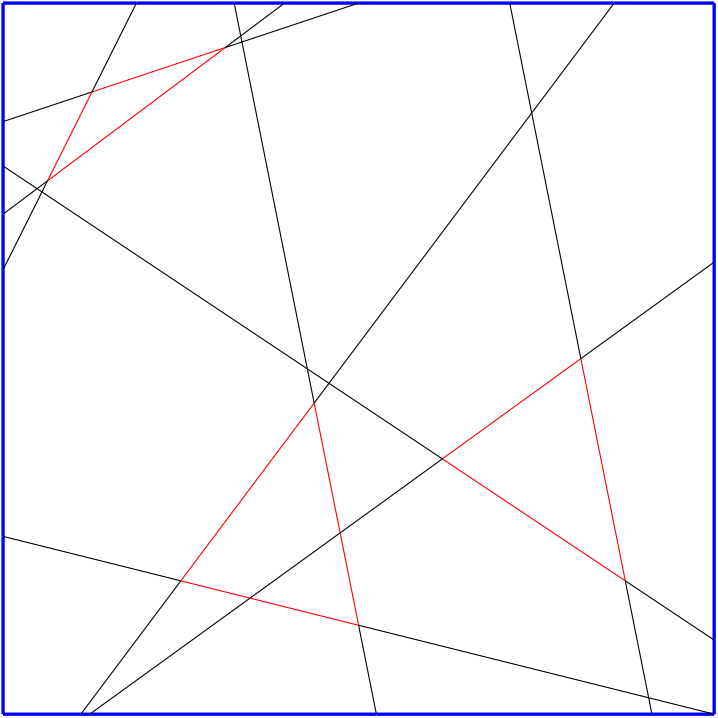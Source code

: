 <?xml version="1.0" encoding="UTF-8"?>
<ipe version="70005" creator="HGeometry"><ipestyle name="basic">
<color name="red" value="1 0 0"/>
<color name="green" value="0 1 0"/>
<color name="blue" value="0 0 1"/>
<color name="yellow" value="1 1 0"/>
<color name="orange" value="1 0.647 0"/>
<color name="gold" value="1 0.843 0"/>
<color name="purple" value="0.627 0.125 0.941"/>
<color name="gray" value="0.745 0.745 0.745"/>
<color name="brown" value="0.647 0.165 0.165"/>
<color name="navy" value="0 0 0.502"/>
<color name="pink" value="1 0.753 0.796"/>
<color name="seagreen" value="0.18 0.545 0.341"/>
<color name="turquoise" value="0.251 0.878 0.816"/>
<color name="violet" value="0.933 0.51 0.933"/>
<color name="darkblue" value="0 0 0.545"/>
<color name="darkcyan" value="0 0.545 0.545"/>
<color name="darkgray" value="0.663 0.663 0.663"/>
<color name="darkgreen" value="0 0.392 0"/>
<color name="darkmagenta" value="0.545 0 0.545"/>
<color name="darkorange" value="1 0.549 0"/>
<color name="darkred" value="0.545 0 0"/>
<color name="lightblue" value="0.678 0.847 0.902"/>
<color name="lightcyan" value="0.878 1 1"/>
<color name="lightgray" value="0.827 0.827 0.827"/>
<color name="lightgreen" value="0.565 0.933 0.565"/>
<color name="lightyellow" value="1 1 0.878"/>
<dashstyle name="dashed" value="[4] 0"/>
<dashstyle name="dotted" value="[1 3] 0"/>
<dashstyle name="dash dotted" value="[4 2 1 2] 0"/>
<dashstyle name="dash dot dotted" value="[4 2 1 2 1 2] 0"/>
<pen name="heavier" value="0.8"/>
<pen name="fat" value="1.2"/>
<pen name="ultrafat" value="2"/>
<textsize name="large" value="\large"/>
<textsize name="Large" value="\Large"/>
<textsize name="LARGE" value="\LARGE"/>
<textsize name="huge" value="\huge"/>
<textsize name="Huge" value="\Huge"/>
<textsize name="small" value="\small"/>
<textsize name="footnote" value="\footnotesize"/>
<textsize name="tiny" value="\tiny"/>
<symbolsize name="small" value="2"/>
<symbolsize name="tiny" value="1.1"/>
<symbolsize name="large" value="5"/>
<arrowsize name="small" value="5"/>
<arrowsize name="tiny" value="3"/>
<arrowsize name="large" value="10"/>
<gridsize name="4 pts" value="4"/>
<gridsize name="8 pts (~3 mm)" value="8"/>
<gridsize name="16 pts (~6 mm)" value="16"/>
<gridsize name="32 pts (~12 mm)" value="32"/>
<gridsize name="10 pts (~3.5 mm)" value="10"/>
<gridsize name="20 pts (~7 mm)" value="20"/>
<gridsize name="14 pts (~5 mm)" value="14"/>
<gridsize name="28 pts (~10 mm)" value="28"/>
<gridsize name="56 pts (~20 mm)" value="56"/>
<anglesize name="90 deg" value="90"/>
<anglesize name="60 deg" value="60"/>
<anglesize name="45 deg" value="45"/>
<anglesize name="30 deg" value="30"/>
<anglesize name="22.5 deg" value="22.5"/>
<symbol name="mark/circle(sx)" transformations="translations">
<path fill="sym-stroke">
0.6 0 0 0.6 0 0 e 0.4 0 0 0.4 0 0 e
</path></symbol>
<symbol name="mark/disk(sx)" transformations="translations">
<path fill="sym-stroke">
0.6 0 0 0.6 0 0 e
</path></symbol>
<symbol name="mark/fdisk(sfx)" transformations="translations">
<group><path fill="sym-fill">
0.5 0 0 0.5 0 0 e
</path><path fill="sym-stroke" fillrule="eofill">
0.6 0 0 0.6 0 0 e 0.4 0 0 0.4 0 0 e
</path></group></symbol>
<symbol name="mark/box(sx)" transformations="translations">
<path fill="sym-stroke" fillrule="eofill">
-0.6 -0.6 m 0.6 -0.6 l 0.6 0.6 l -0.6 0.6 l h
-0.4 -0.4 m 0.4 -0.4 l 0.4 0.4 l -0.4 0.4 l h</path></symbol>
<symbol name="mark/square(sx)" transformations="translations">
<path fill="sym-stroke">
-0.6 -0.6 m 0.6 -0.6 l 0.6 0.6 l -0.6 0.6 l h</path></symbol>
<symbol name="mark/fsquare(sfx)" transformations="translations">
<group><path fill="sym-fill">
-0.5 -0.5 m 0.5 -0.5 l 0.5 0.5 l -0.5 0.5 l h</path>
<path fill="sym-stroke" fillrule="eofill">
-0.6 -0.6 m 0.6 -0.6 l 0.6 0.6 l -0.6 0.6 l h
-0.4 -0.4 m 0.4 -0.4 l 0.4 0.4 l -0.4 0.4 l h</path></group></symbol>
<symbol name="mark/cross(sx)" transformations="translations">
<group><path fill="sym-stroke">
-0.43 -0.57 m 0.57 0.43 l 0.43 0.57 l -0.57 -0.43 l h</path>
<path fill="sym-stroke">
-0.43 0.57 m 0.57 -0.43 l 0.43 -0.57 l -0.57 0.43 l h</path>
</group></symbol>
<symbol name="arrow/arc(spx)">
<path pen="sym-pen" stroke="sym-stroke" fill="sym-stroke">
0 0 m -1.0 0.333 l -1.0 -0.333 l h</path></symbol>
<symbol name="arrow/farc(spx)">
<path pen="sym-pen" stroke="sym-stroke" fill="white">
0 0 m -1.0 0.333 l -1.0 -0.333 l h</path></symbol>
<symbol name="arrow/ptarc(spx)">
<path pen="sym-pen" stroke="sym-stroke" fill="sym-stroke">
0 0 m -1.0 0.333 l -0.8 0 l -1.0 -0.333 l h</path></symbol>
<symbol name="arrow/fptarc(spx)">
<path pen="sym-pen" stroke="sym-stroke" fill="white">
0 0 m -1.0 0.333 l -0.8 0 l -1.0 -0.333 l h</path></symbol>
<symbol name="arrow/fnormal(spx)">
<path pen="sym-pen" stroke="sym-stroke" fill="white">
0 0 m -1.0 0.333 l -1.0 -0.333 l h</path></symbol>
<symbol name="arrow/pointed(spx)">
<path pen="sym-pen" stroke="sym-stroke" fill="sym-stroke">
0 0 m -1.0 0.333 l -0.8 0 l -1.0 -0.333 l h</path></symbol>
<symbol name="arrow/fpointed(spx)">
<path pen="sym-pen" stroke="sym-stroke" fill="white">
0 0 m -1.0 0.333 l -0.8 0 l -1.0 -0.333 l h</path></symbol>
<symbol name="arrow/linear(spx)">
<path pen="sym-pen" stroke="sym-stroke">
-1.0 0.333 m 0 0 l -1.0 -0.333 l</path></symbol>
<symbol name="arrow/fdouble(spx)">
<path pen="sym-pen" stroke="sym-stroke" fill="white">
0 0 m -1.0 0.333 l -1.0 -0.333 l h
-1 0 m -2.0 0.333 l -2.0 -0.333 l h
</path></symbol>
<symbol name="arrow/double(spx)">
<path pen="sym-pen" stroke="sym-stroke" fill="sym-stroke">
0 0 m -1.0 0.333 l -1.0 -0.333 l h
-1 0 m -2.0 0.333 l -2.0 -0.333 l h
</path></symbol>
<tiling name="falling" angle="-60" width="1" step="4"/>
<tiling name="rising" angle="30" width="1" step="4"/>
<textstyle name="center" begin="\begin{center}" end="\end{center}"/>
<textstyle name="itemize" begin="\begin{itemize}" end="\end{itemize}"/>
<textstyle name="item" begin="\begin{itemize}\item{}" end="\end{itemize}"/>
</ipestyle><page><layer name="alpha"/><view layers="alpha" active="alpha"/><path layer="alpha" stroke="blue" pen="fat">-128.000000000000 128.000000000000 m
-128.000000000000 113.778645833333 -128.000000000000 99.557291666666 -128.000000000000 85.333300000000 c
</path><path layer="alpha" stroke="blue" pen="fat">-128.000000000000 85.333300000000 m
-128.000000000000 80.002604166666 -128.000000000000 74.669270833333 -128.000000000000 69.333300000000 c
</path><path layer="alpha" stroke="blue" pen="fat">-128.000000000000 69.333300000000 m
-128.000000000000 63.554687500000 -128.000000000000 57.773437500000 -128.000000000000 52.000000000000 c
</path><path layer="alpha" stroke="blue" pen="fat">-128.000000000000 52.000000000000 m
-128.000000000000 45.325520833333 -128.000000000000 38.658854166666 -128.000000000000 32.000000000000 c
</path><path layer="alpha" stroke="blue" pen="fat">-128.000000000000 32.000000000000 m
-128.000000000000 -0.007812500000 -128.000000000000 -32.007812500000 -128.000000000000 -64.000000000000 c
</path><path layer="alpha" stroke="blue" pen="fat">-128.000000000000 -64.000000000000 m
-128.000000000000 -85.338541666667 -128.000000000000 -106.669270833334 -128.000000000000 -128.000000000000 c
</path><path layer="alpha" stroke="blue" pen="fat">-128.000000000000 -128.000000000000 m
-118.664062500000 -128.000000000000 -109.328125000000 -128.000000000000 -100.000000000000 -128.000000000000 c
</path><path layer="alpha" stroke="blue" pen="fat">-100.000000000000 -128.000000000000 m
-98.929687500000 -128.000000000000 -97.867187500000 -128.000000000000 -96.799300000000 -128.000000000000 c
</path><path layer="alpha" stroke="blue" pen="fat">-96.799300000000 -128.000000000000 m
-62.403645833334 -128.000000000000 -28.002604166667 -128.000000000000 6.400000000000 -128.000000000000 c
</path><path layer="alpha" stroke="blue" pen="fat">6.400000000000 -128.000000000000 m
39.466145833333 -128.000000000000 72.533854166666 -128.000000000000 105.600000000000 -128.000000000000 c
</path><path layer="alpha" stroke="blue" pen="fat">105.600000000000 -128.000000000000 m
113.067708333333 -128.000000000000 120.533854166666 -128.000000000000 128.000000000000 -128.000000000000 c
</path><path layer="alpha" stroke="blue" pen="fat">128.000000000000 -128.000000000000 m
128.000000000000 -119.111979166667 128.000000000000 -110.223958333334 128.000000000000 -101.333000000000 c
</path><path layer="alpha" stroke="blue" pen="fat">128.000000000000 -101.333000000000 m
128.000000000000 -55.971354166667 128.000000000000 -10.606770833334 128.000000000000 34.751300000000 c
</path><path layer="alpha" stroke="blue" pen="fat">128.000000000000 34.751300000000 m
128.000000000000 65.838541666666 128.000000000000 96.919270833333 128.000000000000 128.000000000000 c
</path><path layer="alpha" stroke="blue" pen="fat">128.000000000000 128.000000000000 m
115.997395833333 128.000000000000 103.994791666666 128.000000000000 92.000000000000 128.000000000000 c
</path><path layer="alpha" stroke="blue" pen="fat">92.000000000000 128.000000000000 m
79.460937500000 128.000000000000 66.929687500000 128.000000000000 54.400000000000 128.000000000000 c
</path><path layer="alpha" stroke="blue" pen="fat">54.400000000000 128.000000000000 m
36.263020833333 128.000000000000 18.127604166666 128.000000000000 0.000000000000 128.000000000000 c
</path><path layer="alpha" stroke="blue" pen="fat">0.000000000000 128.000000000000 m
-8.893229166667 128.000000000000 -17.778645833334 128.000000000000 -26.666700000000 128.000000000000 c
</path><path layer="alpha" stroke="blue" pen="fat">-26.666700000000 128.000000000000 m
-32.710937500000 128.000000000000 -38.757812500000 128.000000000000 -44.800000000000 128.000000000000 c
</path><path layer="alpha" stroke="blue" pen="fat">-44.800000000000 128.000000000000 m
-56.539062500000 128.000000000000 -68.273437500000 128.000000000000 -80.000000000000 128.000000000000 c
</path><path layer="alpha" stroke="blue" pen="fat">-80.000000000000 128.000000000000 m
-96.005208333334 128.000000000000 -112.002604166667 128.000000000000 -128.000000000000 128.000000000000 c
</path><path stroke="red">-16.000000000000 -16.000000000000 m
-32.000000000000 -37.333333333334 -48.000000000000 -58.666666666667 -64.000000000000 -80.000000000000 c
</path><path stroke="red">-64.000000000000 -80.000000000000 m
-55.700520833334 -82.074869791667 -47.401041666667 -84.149739583334 -39.098583595658 -86.225554089547 c
</path><path stroke="red">-39.098583595658 -86.225554089547 m
-26.067708333334 -89.483072916667 -13.033854166667 -92.741536458334 0.000000000000 -96.000000000000 c
</path><path stroke="red">0.000000000000 -96.000000000000 m
-2.218098958334 -84.909505208334 -4.436197916667 -73.819010416667 -6.653057310105 -62.735576617241 c
</path><path stroke="red">-6.653057310105 -62.735576617241 m
-9.769531250000 -47.152343750000 -12.884765625000 -31.576171875000 -16.000000000000 -16.000000000000 c
</path><path stroke="black">-96.000000000000 96.000000000000 m
-106.666666666667 92.444433333333 -117.333333333334 88.888866666666 -128.000000000000 85.333300000000 c
</path><path stroke="black">-48.000000000000 112.000000000000 m
-46.001953125000 112.666015625000 -44.003906250000 113.332031250000 -42.000048828125 113.999755859375 c
</path><path stroke="black">-42.000048828125 113.999755859375 m
-42.001953125000 113.999348958333 -41.998046875000 114.000651041666 -41.999865722657 113.999816894531 c
</path><path stroke="black">-41.999865722657 113.999816894531 m
-27.996093750000 118.667968750000 -13.998046875000 123.333984375000 0.000000000000 128.000000000000 c
</path><path stroke="black">-16.000000000000 -16.000000000000 m
-16.820898437500 -11.895507812500 -17.641796875000 -7.791015625000 -18.461475949288 -3.692454843140 c
</path><path stroke="black">-18.461475949288 -3.692454843140 m
-26.308398437500 35.541992187500 -34.154101562500 74.770507812500 -42.000048828125 113.999755859375 c
</path><path stroke="black">-42.000048828125 113.999755859375 m
-41.999804687500 113.999023437500 -41.999804687500 113.999023437500 -41.999865722657 113.999816894531 c
</path><path stroke="black">-41.999865722657 113.999816894531 m
-42.145117187500 114.725585937500 -42.290429687500 115.452148437500 -42.434788283349 116.173828125000 c
</path><path stroke="black">-42.434788283349 116.173828125000 m
-43.223828125000 120.119140625000 -44.011914062500 124.059570312500 -44.800000000000 128.000000000000 c
</path><path stroke="black">0.000000000000 -96.000000000000 m
2.133333333333 -106.666666666667 4.266666666666 -117.333333333334 6.400000000000 -128.000000000000 c
</path><path stroke="black">-64.000000000000 -80.000000000000 m
-76.000000000000 -96.000000000000 -88.000000000000 -112.000000000000 -100.000000000000 -128.000000000000 c
</path><path stroke="black">-16.000000000000 -16.000000000000 m
-14.221313476563 -13.628417968750 -12.442626953125 -11.256835937500 -10.667028172493 -8.888797494507 c
</path><path stroke="black">-10.667028172493 -8.888797494507 m
13.661987304687 23.549316406250 37.987915039062 55.983886718750 62.315812683105 88.421295166015 c
</path><path stroke="black">62.315812683105 88.421295166015 m
72.209228515625 101.612304687500 82.104614257812 114.806152343750 92.000000000000 128.000000000000 c
</path><path stroke="black">-64.000000000000 -80.000000000000 m
-85.333333333334 -74.666666666667 -106.666666666667 -69.333333333334 -128.000000000000 -64.000000000000 c
</path><path stroke="black">0.000000000000 -96.000000000000 m
34.804687500000 -104.701171875000 69.609375000000 -113.402343750000 104.421221923828 -122.105316162110 c
</path><path stroke="black">104.421221923828 -122.105316162110 m
112.276041666666 -124.069010416667 120.138020833333 -126.034505208334 128.000000000000 -128.000000000000 c
</path><path stroke="red">96.000000000000 -80.000000000000 m
90.666666666666 -53.333333333334 85.333333333333 -26.666666666667 80.000000000000 0.000000000000 c
</path><path stroke="red">80.000000000000 0.000000000000 m
63.381100000000 -12.031833333334 46.762200000000 -24.063666666667 30.143300000000 -36.095500000000 c
</path><path stroke="red">30.143300000000 -36.095500000000 m
52.095533333333 -50.730333333334 74.047766666666 -65.365166666667 96.000000000000 -80.000000000000 c
</path><path stroke="black">80.000000000000 0.000000000000 m
96.000000000000 11.583766666666 112.000000000000 23.167533333333 128.000000000000 34.751300000000 c
</path><path stroke="black">96.000000000000 -80.000000000000 m
98.806640625000 -94.033203125000 101.613281250000 -108.066406250000 104.421221923828 -122.105316162110 c
</path><path stroke="black">104.421221923828 -122.105316162110 m
104.813281250000 -124.066406250000 105.206640625000 -126.033203125000 105.600000000000 -128.000000000000 c
</path><path stroke="black">80.000000000000 0.000000000000 m
74.105729166666 29.471354166666 68.211458333333 58.942708333333 62.315812683105 88.421295166015 c
</path><path stroke="black">62.315812683105 88.421295166015 m
59.678125000000 101.609375000000 57.039062500000 114.804687500000 54.400000000000 128.000000000000 c
</path><path stroke="black">30.143300000000 -36.095500000000 m
17.878277062988 -44.975188934327 5.613254125976 -53.854877868653 -6.653057310105 -62.735576617241 c
</path><path stroke="black">-6.653057310105 -62.735576617241 m
-17.467922961426 -70.565296905518 -28.284077111817 -78.396027008057 -39.098583595658 -86.225554089547 c
</path><path stroke="black">-39.098583595658 -86.225554089547 m
-58.333254174805 -100.151171407064 -77.566277087403 -114.075585703532 -96.799300000000 -128.000000000000 c
</path><path stroke="black">30.143300000000 -36.095500000000 m
16.538381704711 -27.025560205079 2.933463409423 -17.955620410157 -10.667028172493 -8.888797494507 c
</path><path stroke="black">-10.667028172493 -8.888797494507 m
-13.267923861695 -7.154702392579 -15.864392837525 -5.423724169922 -18.461475949288 -3.692454843140 c
</path><path stroke="black">-18.461475949288 -3.692454843140 m
-50.307020329794 17.538012972005 -82.153178846233 38.768771891276 -114.000000833321 59.999905459594 c
</path><path stroke="black">-114.000000833321 59.999905459594 m
-114.588127725220 60.392057470703 -115.176918087769 60.784584130859 -115.764907327080 61.176588253784 c
</path><path stroke="black">-115.764907327080 61.176588253784 m
-119.843805633545 63.895840527343 -123.921902816773 66.614570263671 -128.000000000000 69.333300000000 c
</path><path stroke="black">96.000000000000 -80.000000000000 m
106.666666666666 -87.111000000000 117.333333333333 -94.222000000000 128.000000000000 -101.333000000000 c
</path><path stroke="red">-48.000000000000 112.000000000000 m
-64.000000000000 106.666666666666 -80.000000000000 101.333333333333 -96.000000000000 96.000000000000 c
</path><path stroke="red">-96.000000000000 96.000000000000 m
-101.333333333334 85.333333333333 -106.666666666667 74.666666666666 -112.000000000000 64.000000000000 c
</path><path stroke="red">-112.000000000000 64.000000000000 m
-90.666666666667 80.000000000000 -69.333333333334 96.000000000000 -48.000000000000 112.000000000000 c
</path><path stroke="black">-96.000000000000 96.000000000000 m
-90.666666666667 106.666666666666 -85.333333333334 117.333333333333 -80.000000000000 128.000000000000 c
</path><path stroke="black">-112.000000000000 64.000000000000 m
-112.667968750000 62.664062500000 -113.335937500000 61.328125000000 -114.000000833321 59.999905459594 c
</path><path stroke="black">-114.000000833321 59.999905459594 m
-118.669270833334 50.661458333333 -123.334635416667 41.330729166666 -128.000000000000 32.000000000000 c
</path><path stroke="black">-48.000000000000 112.000000000000 m
-46.144100122071 113.391927083333 -44.288200244141 114.783854166666 -42.434788283349 116.173828125000 c
</path><path stroke="black">-42.434788283349 116.173828125000 m
-37.177100244141 120.117187500000 -31.921900122071 124.058593750000 -26.666700000000 128.000000000000 c
</path><path stroke="black">-112.000000000000 64.000000000000 m
-113.252604166667 63.060546875000 -114.505208333334 62.121093750000 -115.764907327080 61.176588253784 c
</path><path stroke="black">-115.764907327080 61.176588253784 m
-119.838541666667 58.121093750000 -123.919270833334 55.060546875000 -128.000000000000 52.000000000000 c
</path></page></ipe>